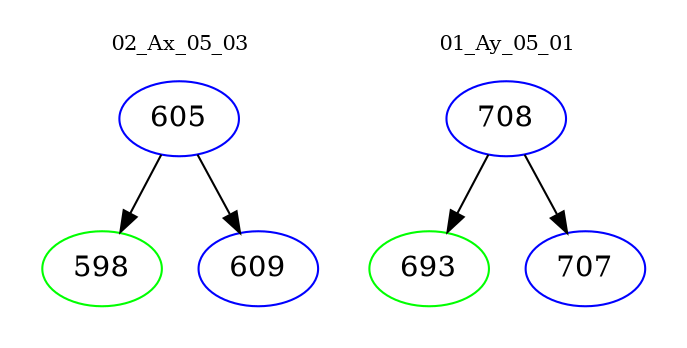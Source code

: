 digraph{
subgraph cluster_0 {
color = white
label = "02_Ax_05_03";
fontsize=10;
T0_605 [label="605", color="blue"]
T0_605 -> T0_598 [color="black"]
T0_598 [label="598", color="green"]
T0_605 -> T0_609 [color="black"]
T0_609 [label="609", color="blue"]
}
subgraph cluster_1 {
color = white
label = "01_Ay_05_01";
fontsize=10;
T1_708 [label="708", color="blue"]
T1_708 -> T1_693 [color="black"]
T1_693 [label="693", color="green"]
T1_708 -> T1_707 [color="black"]
T1_707 [label="707", color="blue"]
}
}
